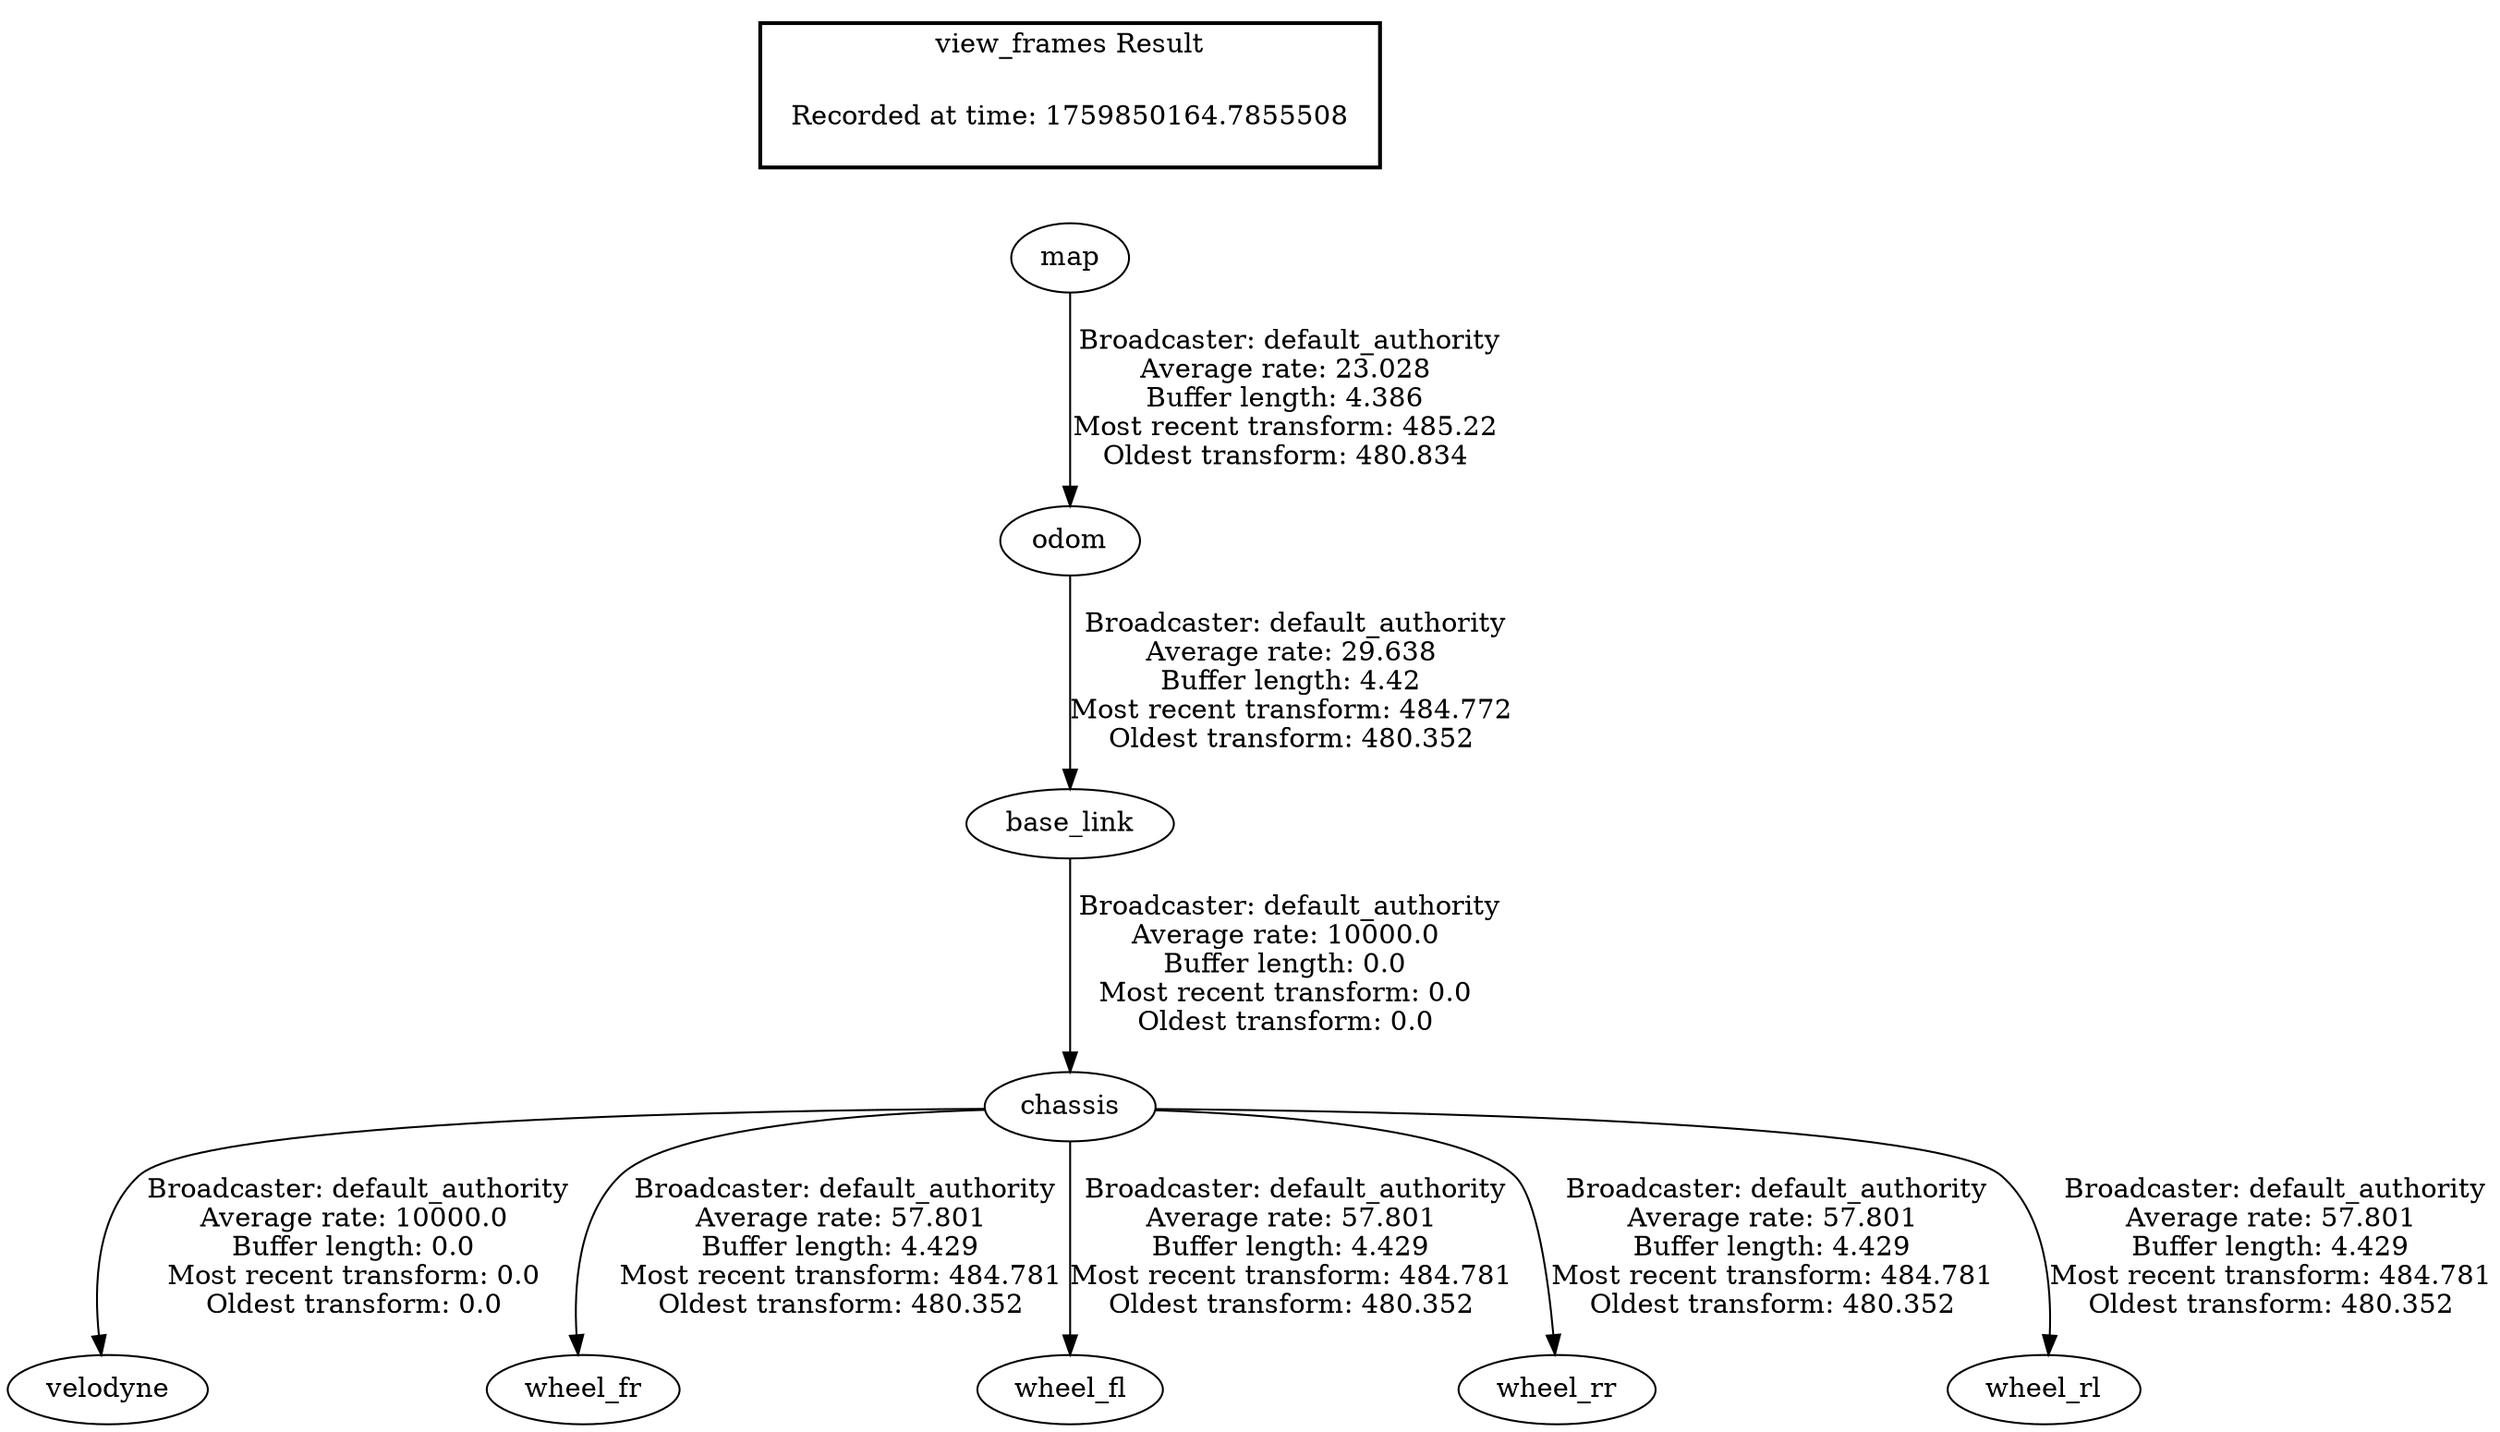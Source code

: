 digraph G {
"base_link" -> "chassis"[label=" Broadcaster: default_authority\nAverage rate: 10000.0\nBuffer length: 0.0\nMost recent transform: 0.0\nOldest transform: 0.0\n"];
"odom" -> "base_link"[label=" Broadcaster: default_authority\nAverage rate: 29.638\nBuffer length: 4.42\nMost recent transform: 484.772\nOldest transform: 480.352\n"];
"chassis" -> "velodyne"[label=" Broadcaster: default_authority\nAverage rate: 10000.0\nBuffer length: 0.0\nMost recent transform: 0.0\nOldest transform: 0.0\n"];
"chassis" -> "wheel_fr"[label=" Broadcaster: default_authority\nAverage rate: 57.801\nBuffer length: 4.429\nMost recent transform: 484.781\nOldest transform: 480.352\n"];
"chassis" -> "wheel_fl"[label=" Broadcaster: default_authority\nAverage rate: 57.801\nBuffer length: 4.429\nMost recent transform: 484.781\nOldest transform: 480.352\n"];
"chassis" -> "wheel_rr"[label=" Broadcaster: default_authority\nAverage rate: 57.801\nBuffer length: 4.429\nMost recent transform: 484.781\nOldest transform: 480.352\n"];
"chassis" -> "wheel_rl"[label=" Broadcaster: default_authority\nAverage rate: 57.801\nBuffer length: 4.429\nMost recent transform: 484.781\nOldest transform: 480.352\n"];
"map" -> "odom"[label=" Broadcaster: default_authority\nAverage rate: 23.028\nBuffer length: 4.386\nMost recent transform: 485.22\nOldest transform: 480.834\n"];
edge [style=invis];
 subgraph cluster_legend { style=bold; color=black; label ="view_frames Result";
"Recorded at time: 1759850164.7855508"[ shape=plaintext ] ;
}->"map";
}